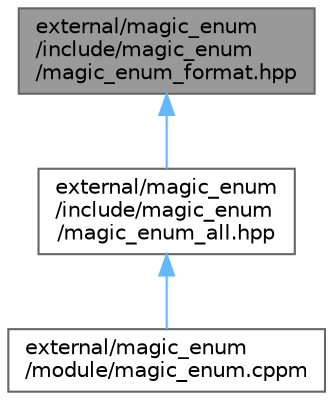 digraph "external/magic_enum/include/magic_enum/magic_enum_format.hpp"
{
 // LATEX_PDF_SIZE
  bgcolor="transparent";
  edge [fontname=Helvetica,fontsize=10,labelfontname=Helvetica,labelfontsize=10];
  node [fontname=Helvetica,fontsize=10,shape=box,height=0.2,width=0.4];
  Node1 [id="Node000001",label="external/magic_enum\l/include/magic_enum\l/magic_enum_format.hpp",height=0.2,width=0.4,color="gray40", fillcolor="grey60", style="filled", fontcolor="black",tooltip=" "];
  Node1 -> Node2 [id="edge1_Node000001_Node000002",dir="back",color="steelblue1",style="solid",tooltip=" "];
  Node2 [id="Node000002",label="external/magic_enum\l/include/magic_enum\l/magic_enum_all.hpp",height=0.2,width=0.4,color="grey40", fillcolor="white", style="filled",URL="$magic__enum__all_8hpp.html",tooltip=" "];
  Node2 -> Node3 [id="edge2_Node000002_Node000003",dir="back",color="steelblue1",style="solid",tooltip=" "];
  Node3 [id="Node000003",label="external/magic_enum\l/module/magic_enum.cppm",height=0.2,width=0.4,color="grey40", fillcolor="white", style="filled",URL="$magic__enum_8cppm.html",tooltip=" "];
}
